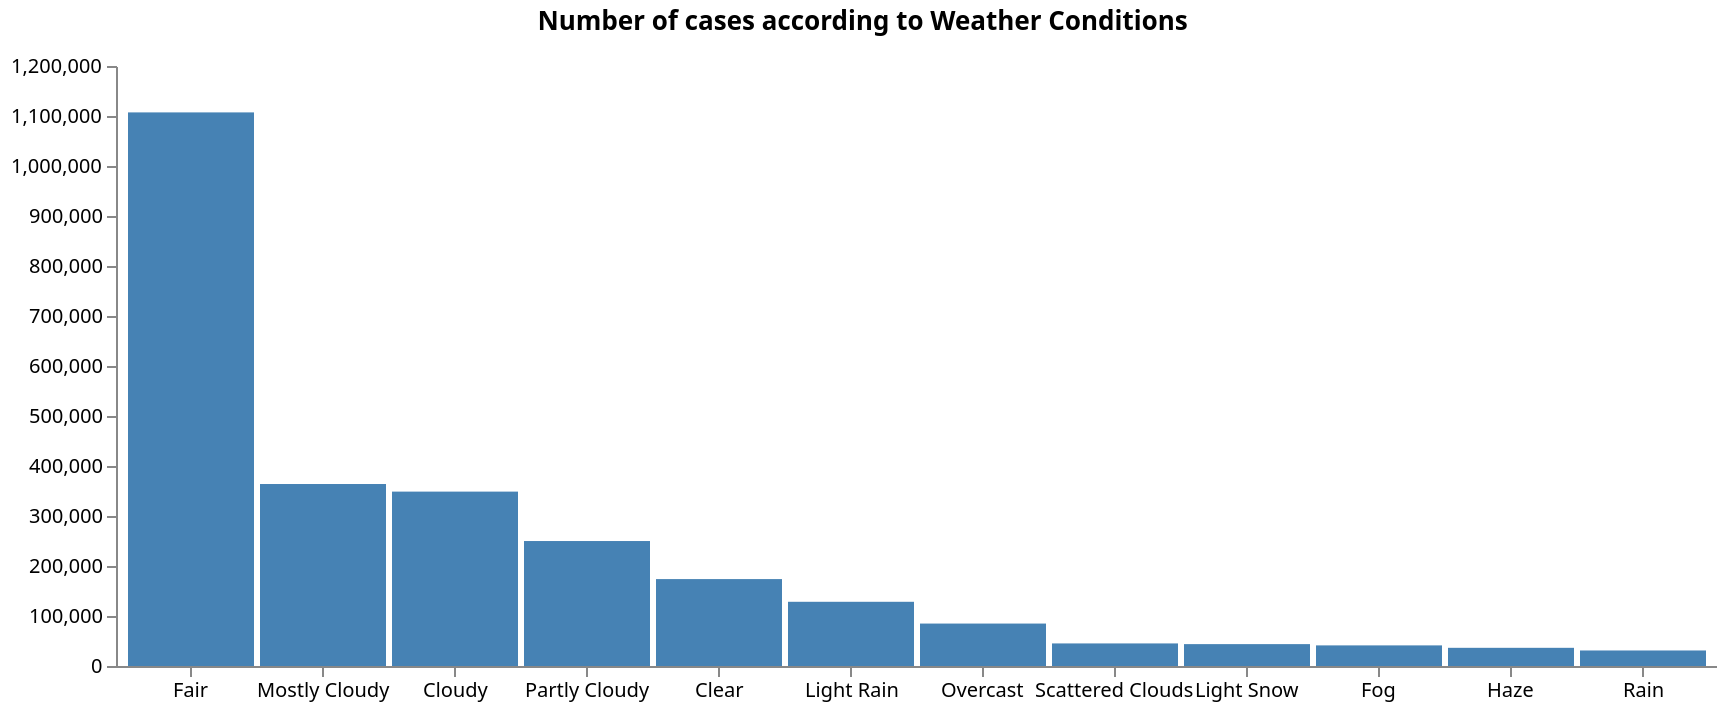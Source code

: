 {
    "$schema": "https://vega.github.io/schema/vega/v5.json",
    "title": "Number of cases according to Weather Conditions",
    "width": 800,
    "height": 300,
    "padding": 5,

    "data": [{
        "name": "usdata",
        "values": [
            { "category": "Fair", "amount": 1107194 },
            { "category": "Mostly Cloudy", "amount": 363959 },
            { "category": "Cloudy", "amount": 348767 },
            { "category": "Partly Cloudy", "amount": 249939 },
            { "category": "Clear", "amount": 173823 },
            { "category": "Light Rain", "amount": 128403 },
            { "category": "Overcast", "amount": 84882 },
            { "category": "Scattered Clouds", "amount": 45132 },
            { "category": "Light Snow", "amount": 43752 },
            { "category": "Fog", "amount": 41226 },
            { "category": "Haze", "amount": 36354 },
            { "category": "Rain", "amount": 31044 }
        ]
    }],

    "signals": [{
        "name": "tooltip",
        "value": {},
        "on": [
            { "events": "rect:mouseover", "update": "datum" },
            { "events": "rect:mouseout", "update": "{}" }
        ]
    }],

    "scales": [{
            "name": "xscale",
            "type": "band",
            "domain": { "data": "usdata", "field": "category" },
            "range": "width",
            "padding": 0.05,
            "round": true
        },
        {
            "name": "yscale",
            "domain": { "data": "usdata", "field": "amount" },
            "nice": true,
            "range": "height"
        }
    ],

    "axes": [
        { "orient": "bottom", "scale": "xscale" },
        { "orient": "left", "scale": "yscale" }
    ],

    "marks": [{
            "type": "rect",
            "from": { "data": "usdata" },
            "encode": {
                "enter": {
                    "x": { "scale": "xscale", "field": "category" },
                    "width": { "scale": "xscale", "band": 1 },
                    "y": { "scale": "yscale", "field": "amount" },
                    "y2": { "scale": "yscale", "value": 0 }
                },
                "update": {
                    "fill": { "value": "steelblue" }
                },
                "hover": {
                    "fill": { "value": "red" }
                }
            }
        },
        {
            "type": "text",
            "encode": {
                "enter": {
                    "align": { "value": "center" },
                    "baseline": { "value": "bottom" },
                    "fill": { "value": "#333" }
                },
                "update": {
                    "x": { "scale": "xscale", "signal": "tooltip.category", "band": 0.5 },
                    "y": { "scale": "yscale", "signal": "tooltip.amount", "offset": -2 },
                    "text": { "signal": "tooltip.amount" },
                    "fillOpacity": [
                        { "test": "datum === tooltip", "value": 0 },
                        { "value": 1 }
                    ]
                }
            }
        }
    ]
}